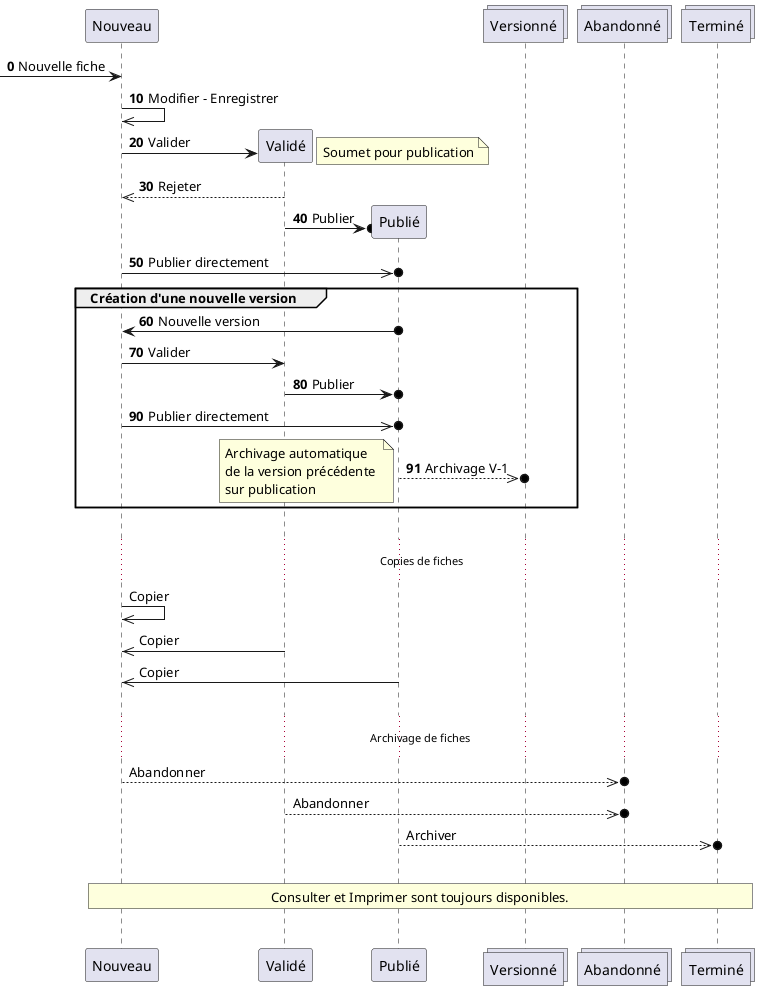 uml-processing
@startuml
autonumber 0 10

participant CREATED as "Nouveau"

[-> CREATED : Nouvelle fiche
CREATED ->> CREATED : Modifier - Enregistrer

create participant VALIDATED as "Validé"
CREATED -> VALIDATED : Valider
note right: Soumet pour publication
VALIDATED -->> CREATED : Rejeter

create participant FINISHED as "Publié"
VALIDATED ->o FINISHED : Publier

CREATED ->>o FINISHED : Publier directement

collections A_REPLACED as "Versionné"

group Création d'une nouvelle version
FINISHED o-> CREATED : Nouvelle version
CREATED -> VALIDATED : Valider
VALIDATED ->o FINISHED : Publier
autonumber stop
autonumber resume 1
CREATED ->>o FINISHED : Publier directement
FINISHED -->>o A_REPLACED : Archivage V-1
note left: Archivage automatique \nde la version précédente \nsur publication
end

autonumber stop

|||
... Copies de fiches...
CREATED ->> CREATED : Copier
VALIDATED ->> CREATED : Copier
FINISHED ->> CREATED : Copier

|||
collections A_CANCELLED as "Abandonné"
collections A_FINAL as "Terminé"

...Archivage de fiches...
CREATED -->>o A_CANCELLED: Abandonner
VALIDATED -->>o A_CANCELLED: Abandonner
FINISHED -->>o A_FINAL : Archiver

|||
rnote over CREATED, A_FINAL: Consulter et Imprimer sont toujours disponibles.
|||
@enduml
uml-processing
